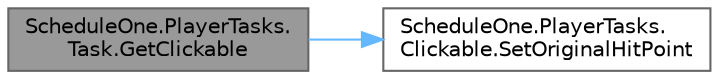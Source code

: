digraph "ScheduleOne.PlayerTasks.Task.GetClickable"
{
 // LATEX_PDF_SIZE
  bgcolor="transparent";
  edge [fontname=Helvetica,fontsize=10,labelfontname=Helvetica,labelfontsize=10];
  node [fontname=Helvetica,fontsize=10,shape=box,height=0.2,width=0.4];
  rankdir="LR";
  Node1 [id="Node000001",label="ScheduleOne.PlayerTasks.\lTask.GetClickable",height=0.2,width=0.4,color="gray40", fillcolor="grey60", style="filled", fontcolor="black",tooltip=" "];
  Node1 -> Node2 [id="edge1_Node000001_Node000002",color="steelblue1",style="solid",tooltip=" "];
  Node2 [id="Node000002",label="ScheduleOne.PlayerTasks.\lClickable.SetOriginalHitPoint",height=0.2,width=0.4,color="grey40", fillcolor="white", style="filled",URL="$class_schedule_one_1_1_player_tasks_1_1_clickable.html#adbb9b203c513a3fcd5757dd34478bf26",tooltip=" "];
}
